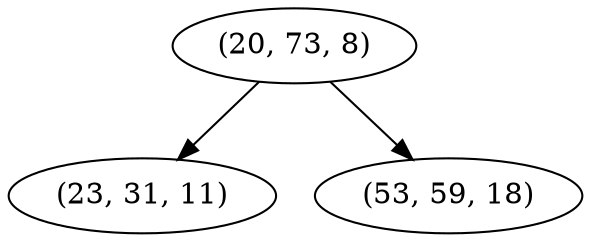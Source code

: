 digraph tree {
    "(20, 73, 8)";
    "(23, 31, 11)";
    "(53, 59, 18)";
    "(20, 73, 8)" -> "(23, 31, 11)";
    "(20, 73, 8)" -> "(53, 59, 18)";
}
